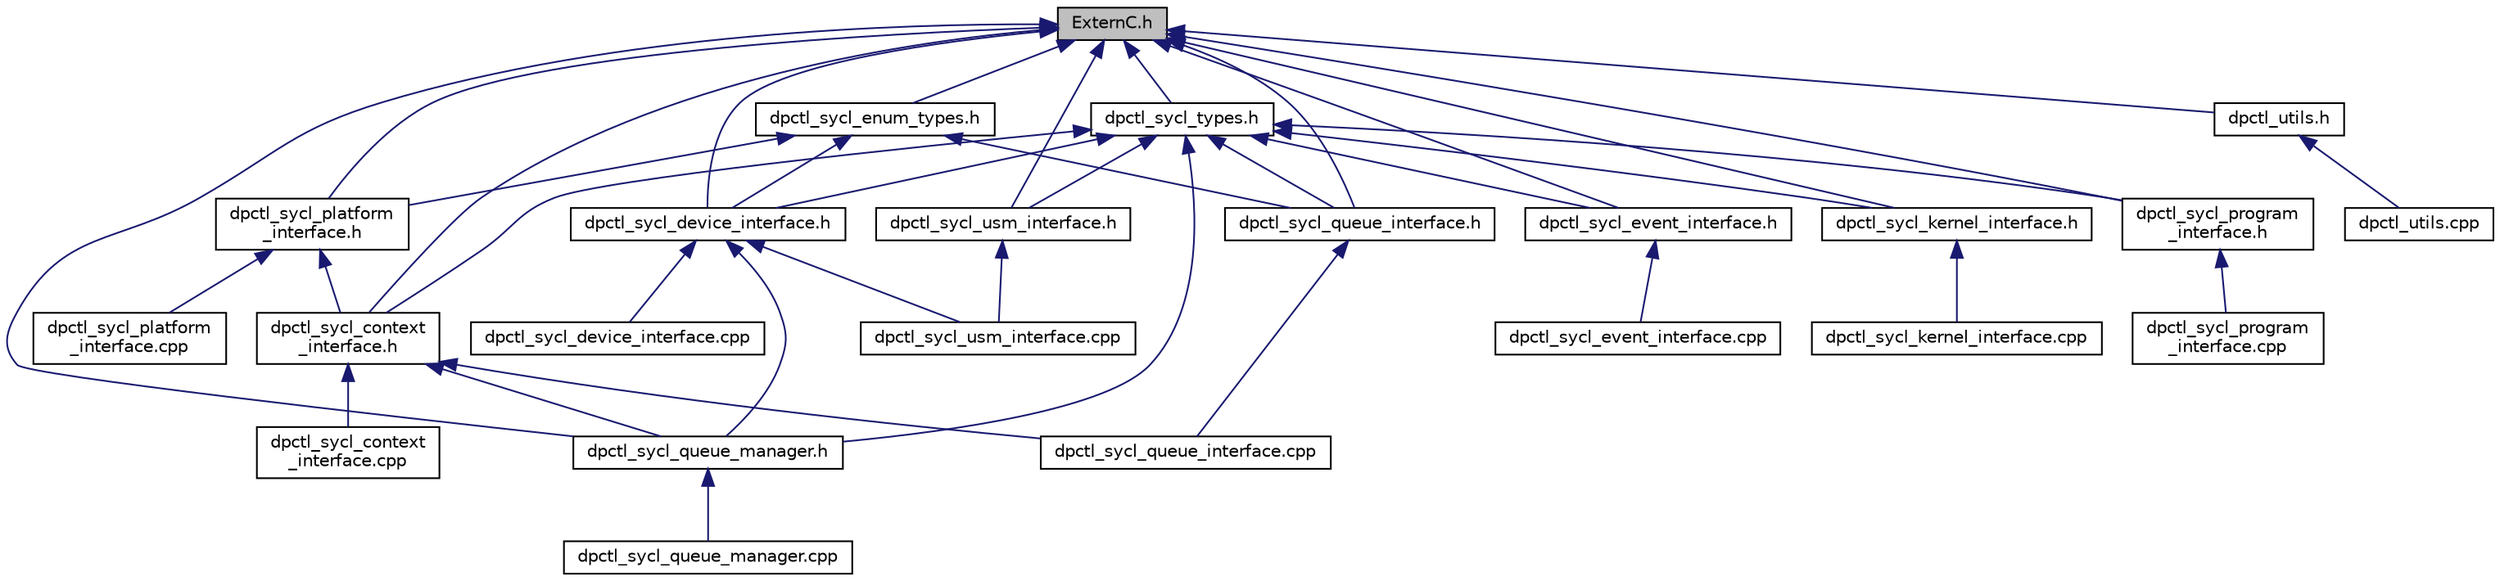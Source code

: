 digraph "ExternC.h"
{
 // LATEX_PDF_SIZE
  edge [fontname="Helvetica",fontsize="10",labelfontname="Helvetica",labelfontsize="10"];
  node [fontname="Helvetica",fontsize="10",shape=record];
  Node1 [label="ExternC.h",height=0.2,width=0.4,color="black", fillcolor="grey75", style="filled", fontcolor="black",tooltip=" "];
  Node1 -> Node2 [dir="back",color="midnightblue",fontsize="10",style="solid",fontname="Helvetica"];
  Node2 [label="dpctl_sycl_context\l_interface.h",height=0.2,width=0.4,color="black", fillcolor="white", style="filled",URL="$df/d74/dpctl__sycl__context__interface_8h.html",tooltip=" "];
  Node2 -> Node3 [dir="back",color="midnightblue",fontsize="10",style="solid",fontname="Helvetica"];
  Node3 [label="dpctl_sycl_queue_manager.h",height=0.2,width=0.4,color="black", fillcolor="white", style="filled",URL="$d1/dac/dpctl__sycl__queue__manager_8h.html",tooltip=" "];
  Node3 -> Node4 [dir="back",color="midnightblue",fontsize="10",style="solid",fontname="Helvetica"];
  Node4 [label="dpctl_sycl_queue_manager.cpp",height=0.2,width=0.4,color="black", fillcolor="white", style="filled",URL="$d2/db7/dpctl__sycl__queue__manager_8cpp.html",tooltip=" "];
  Node2 -> Node5 [dir="back",color="midnightblue",fontsize="10",style="solid",fontname="Helvetica"];
  Node5 [label="dpctl_sycl_context\l_interface.cpp",height=0.2,width=0.4,color="black", fillcolor="white", style="filled",URL="$d4/d08/dpctl__sycl__context__interface_8cpp.html",tooltip=" "];
  Node2 -> Node6 [dir="back",color="midnightblue",fontsize="10",style="solid",fontname="Helvetica"];
  Node6 [label="dpctl_sycl_queue_interface.cpp",height=0.2,width=0.4,color="black", fillcolor="white", style="filled",URL="$d3/daf/dpctl__sycl__queue__interface_8cpp.html",tooltip=" "];
  Node1 -> Node7 [dir="back",color="midnightblue",fontsize="10",style="solid",fontname="Helvetica"];
  Node7 [label="dpctl_sycl_device_interface.h",height=0.2,width=0.4,color="black", fillcolor="white", style="filled",URL="$d4/d5a/dpctl__sycl__device__interface_8h.html",tooltip=" "];
  Node7 -> Node3 [dir="back",color="midnightblue",fontsize="10",style="solid",fontname="Helvetica"];
  Node7 -> Node8 [dir="back",color="midnightblue",fontsize="10",style="solid",fontname="Helvetica"];
  Node8 [label="dpctl_sycl_device_interface.cpp",height=0.2,width=0.4,color="black", fillcolor="white", style="filled",URL="$de/dc3/dpctl__sycl__device__interface_8cpp.html",tooltip=" "];
  Node7 -> Node9 [dir="back",color="midnightblue",fontsize="10",style="solid",fontname="Helvetica"];
  Node9 [label="dpctl_sycl_usm_interface.cpp",height=0.2,width=0.4,color="black", fillcolor="white", style="filled",URL="$d1/de8/dpctl__sycl__usm__interface_8cpp.html",tooltip=" "];
  Node1 -> Node10 [dir="back",color="midnightblue",fontsize="10",style="solid",fontname="Helvetica"];
  Node10 [label="dpctl_sycl_enum_types.h",height=0.2,width=0.4,color="black", fillcolor="white", style="filled",URL="$d3/d94/dpctl__sycl__enum__types_8h.html",tooltip=" "];
  Node10 -> Node7 [dir="back",color="midnightblue",fontsize="10",style="solid",fontname="Helvetica"];
  Node10 -> Node11 [dir="back",color="midnightblue",fontsize="10",style="solid",fontname="Helvetica"];
  Node11 [label="dpctl_sycl_platform\l_interface.h",height=0.2,width=0.4,color="black", fillcolor="white", style="filled",URL="$d3/d02/dpctl__sycl__platform__interface_8h.html",tooltip=" "];
  Node11 -> Node2 [dir="back",color="midnightblue",fontsize="10",style="solid",fontname="Helvetica"];
  Node11 -> Node12 [dir="back",color="midnightblue",fontsize="10",style="solid",fontname="Helvetica"];
  Node12 [label="dpctl_sycl_platform\l_interface.cpp",height=0.2,width=0.4,color="black", fillcolor="white", style="filled",URL="$d5/da7/dpctl__sycl__platform__interface_8cpp.html",tooltip=" "];
  Node10 -> Node13 [dir="back",color="midnightblue",fontsize="10",style="solid",fontname="Helvetica"];
  Node13 [label="dpctl_sycl_queue_interface.h",height=0.2,width=0.4,color="black", fillcolor="white", style="filled",URL="$da/db8/dpctl__sycl__queue__interface_8h.html",tooltip=" "];
  Node13 -> Node6 [dir="back",color="midnightblue",fontsize="10",style="solid",fontname="Helvetica"];
  Node1 -> Node14 [dir="back",color="midnightblue",fontsize="10",style="solid",fontname="Helvetica"];
  Node14 [label="dpctl_sycl_event_interface.h",height=0.2,width=0.4,color="black", fillcolor="white", style="filled",URL="$d5/d12/dpctl__sycl__event__interface_8h.html",tooltip=" "];
  Node14 -> Node15 [dir="back",color="midnightblue",fontsize="10",style="solid",fontname="Helvetica"];
  Node15 [label="dpctl_sycl_event_interface.cpp",height=0.2,width=0.4,color="black", fillcolor="white", style="filled",URL="$db/dcc/dpctl__sycl__event__interface_8cpp.html",tooltip=" "];
  Node1 -> Node16 [dir="back",color="midnightblue",fontsize="10",style="solid",fontname="Helvetica"];
  Node16 [label="dpctl_sycl_kernel_interface.h",height=0.2,width=0.4,color="black", fillcolor="white", style="filled",URL="$df/df4/dpctl__sycl__kernel__interface_8h.html",tooltip=" "];
  Node16 -> Node17 [dir="back",color="midnightblue",fontsize="10",style="solid",fontname="Helvetica"];
  Node17 [label="dpctl_sycl_kernel_interface.cpp",height=0.2,width=0.4,color="black", fillcolor="white", style="filled",URL="$d1/ddb/dpctl__sycl__kernel__interface_8cpp.html",tooltip=" "];
  Node1 -> Node11 [dir="back",color="midnightblue",fontsize="10",style="solid",fontname="Helvetica"];
  Node1 -> Node18 [dir="back",color="midnightblue",fontsize="10",style="solid",fontname="Helvetica"];
  Node18 [label="dpctl_sycl_program\l_interface.h",height=0.2,width=0.4,color="black", fillcolor="white", style="filled",URL="$dc/d02/dpctl__sycl__program__interface_8h.html",tooltip=" "];
  Node18 -> Node19 [dir="back",color="midnightblue",fontsize="10",style="solid",fontname="Helvetica"];
  Node19 [label="dpctl_sycl_program\l_interface.cpp",height=0.2,width=0.4,color="black", fillcolor="white", style="filled",URL="$db/de0/dpctl__sycl__program__interface_8cpp.html",tooltip=" "];
  Node1 -> Node13 [dir="back",color="midnightblue",fontsize="10",style="solid",fontname="Helvetica"];
  Node1 -> Node3 [dir="back",color="midnightblue",fontsize="10",style="solid",fontname="Helvetica"];
  Node1 -> Node20 [dir="back",color="midnightblue",fontsize="10",style="solid",fontname="Helvetica"];
  Node20 [label="dpctl_sycl_types.h",height=0.2,width=0.4,color="black", fillcolor="white", style="filled",URL="$df/d57/dpctl__sycl__types_8h.html",tooltip=" "];
  Node20 -> Node2 [dir="back",color="midnightblue",fontsize="10",style="solid",fontname="Helvetica"];
  Node20 -> Node7 [dir="back",color="midnightblue",fontsize="10",style="solid",fontname="Helvetica"];
  Node20 -> Node14 [dir="back",color="midnightblue",fontsize="10",style="solid",fontname="Helvetica"];
  Node20 -> Node16 [dir="back",color="midnightblue",fontsize="10",style="solid",fontname="Helvetica"];
  Node20 -> Node18 [dir="back",color="midnightblue",fontsize="10",style="solid",fontname="Helvetica"];
  Node20 -> Node13 [dir="back",color="midnightblue",fontsize="10",style="solid",fontname="Helvetica"];
  Node20 -> Node3 [dir="back",color="midnightblue",fontsize="10",style="solid",fontname="Helvetica"];
  Node20 -> Node21 [dir="back",color="midnightblue",fontsize="10",style="solid",fontname="Helvetica"];
  Node21 [label="dpctl_sycl_usm_interface.h",height=0.2,width=0.4,color="black", fillcolor="white", style="filled",URL="$de/d29/dpctl__sycl__usm__interface_8h.html",tooltip=" "];
  Node21 -> Node9 [dir="back",color="midnightblue",fontsize="10",style="solid",fontname="Helvetica"];
  Node1 -> Node21 [dir="back",color="midnightblue",fontsize="10",style="solid",fontname="Helvetica"];
  Node1 -> Node22 [dir="back",color="midnightblue",fontsize="10",style="solid",fontname="Helvetica"];
  Node22 [label="dpctl_utils.h",height=0.2,width=0.4,color="black", fillcolor="white", style="filled",URL="$da/d48/dpctl__utils_8h.html",tooltip=" "];
  Node22 -> Node23 [dir="back",color="midnightblue",fontsize="10",style="solid",fontname="Helvetica"];
  Node23 [label="dpctl_utils.cpp",height=0.2,width=0.4,color="black", fillcolor="white", style="filled",URL="$d7/d8c/dpctl__utils_8cpp.html",tooltip=" "];
}

